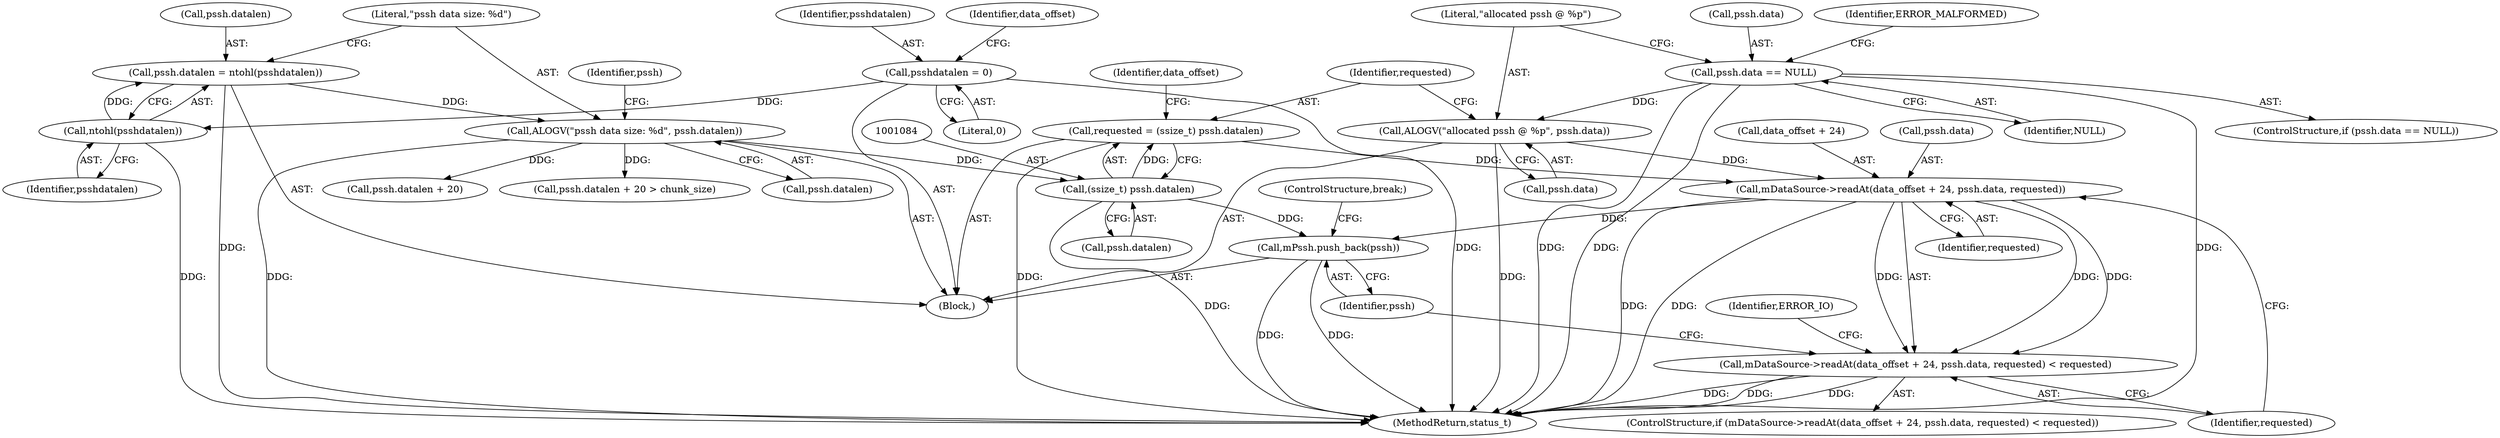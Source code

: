 digraph "0_Android_463a6f807e187828442949d1924e143cf07778c6@API" {
"1001090" [label="(Call,mDataSource->readAt(data_offset + 24, pssh.data, requested))"];
"1001075" [label="(Call,ALOGV(\"allocated pssh @ %p\", pssh.data))"];
"1001067" [label="(Call,pssh.data == NULL)"];
"1001081" [label="(Call,requested = (ssize_t) pssh.datalen)"];
"1001083" [label="(Call,(ssize_t) pssh.datalen)"];
"1001043" [label="(Call,ALOGV(\"pssh data size: %d\", pssh.datalen))"];
"1001037" [label="(Call,pssh.datalen = ntohl(psshdatalen))"];
"1001041" [label="(Call,ntohl(psshdatalen))"];
"1001021" [label="(Call,psshdatalen = 0)"];
"1001089" [label="(Call,mDataSource->readAt(data_offset + 24, pssh.data, requested) < requested)"];
"1001102" [label="(Call,mPssh.push_back(pssh))"];
"1001091" [label="(Call,data_offset + 24)"];
"1001092" [label="(Identifier,data_offset)"];
"1001089" [label="(Call,mDataSource->readAt(data_offset + 24, pssh.data, requested) < requested)"];
"1001104" [label="(ControlStructure,break;)"];
"1000999" [label="(Block,)"];
"1001102" [label="(Call,mPssh.push_back(pssh))"];
"1001041" [label="(Call,ntohl(psshdatalen))"];
"1001103" [label="(Identifier,pssh)"];
"1001082" [label="(Identifier,requested)"];
"1001071" [label="(Identifier,NULL)"];
"1001043" [label="(Call,ALOGV(\"pssh data size: %d\", pssh.datalen))"];
"1001098" [label="(Identifier,requested)"];
"1001021" [label="(Call,psshdatalen = 0)"];
"1001083" [label="(Call,(ssize_t) pssh.datalen)"];
"1001038" [label="(Call,pssh.datalen)"];
"1001044" [label="(Literal,\"pssh data size: %d\")"];
"1001067" [label="(Call,pssh.data == NULL)"];
"1001085" [label="(Call,pssh.datalen)"];
"1001052" [label="(Identifier,pssh)"];
"1001050" [label="(Call,pssh.datalen + 20)"];
"1001090" [label="(Call,mDataSource->readAt(data_offset + 24, pssh.data, requested))"];
"1001097" [label="(Identifier,requested)"];
"1001042" [label="(Identifier,psshdatalen)"];
"1001088" [label="(ControlStructure,if (mDataSource->readAt(data_offset + 24, pssh.data, requested) < requested))"];
"1001075" [label="(Call,ALOGV(\"allocated pssh @ %p\", pssh.data))"];
"1001101" [label="(Identifier,ERROR_IO)"];
"1001094" [label="(Call,pssh.data)"];
"1001023" [label="(Literal,0)"];
"1001077" [label="(Call,pssh.data)"];
"1001028" [label="(Identifier,data_offset)"];
"1001081" [label="(Call,requested = (ssize_t) pssh.datalen)"];
"1001049" [label="(Call,pssh.datalen + 20 > chunk_size)"];
"1001076" [label="(Literal,\"allocated pssh @ %p\")"];
"1001068" [label="(Call,pssh.data)"];
"1002918" [label="(MethodReturn,status_t)"];
"1001074" [label="(Identifier,ERROR_MALFORMED)"];
"1001037" [label="(Call,pssh.datalen = ntohl(psshdatalen))"];
"1001022" [label="(Identifier,psshdatalen)"];
"1001045" [label="(Call,pssh.datalen)"];
"1001066" [label="(ControlStructure,if (pssh.data == NULL))"];
"1001090" -> "1001089"  [label="AST: "];
"1001090" -> "1001097"  [label="CFG: "];
"1001091" -> "1001090"  [label="AST: "];
"1001094" -> "1001090"  [label="AST: "];
"1001097" -> "1001090"  [label="AST: "];
"1001098" -> "1001090"  [label="CFG: "];
"1001090" -> "1002918"  [label="DDG: "];
"1001090" -> "1002918"  [label="DDG: "];
"1001090" -> "1001089"  [label="DDG: "];
"1001090" -> "1001089"  [label="DDG: "];
"1001090" -> "1001089"  [label="DDG: "];
"1001075" -> "1001090"  [label="DDG: "];
"1001081" -> "1001090"  [label="DDG: "];
"1001090" -> "1001102"  [label="DDG: "];
"1001075" -> "1000999"  [label="AST: "];
"1001075" -> "1001077"  [label="CFG: "];
"1001076" -> "1001075"  [label="AST: "];
"1001077" -> "1001075"  [label="AST: "];
"1001082" -> "1001075"  [label="CFG: "];
"1001075" -> "1002918"  [label="DDG: "];
"1001067" -> "1001075"  [label="DDG: "];
"1001067" -> "1001066"  [label="AST: "];
"1001067" -> "1001071"  [label="CFG: "];
"1001068" -> "1001067"  [label="AST: "];
"1001071" -> "1001067"  [label="AST: "];
"1001074" -> "1001067"  [label="CFG: "];
"1001076" -> "1001067"  [label="CFG: "];
"1001067" -> "1002918"  [label="DDG: "];
"1001067" -> "1002918"  [label="DDG: "];
"1001067" -> "1002918"  [label="DDG: "];
"1001081" -> "1000999"  [label="AST: "];
"1001081" -> "1001083"  [label="CFG: "];
"1001082" -> "1001081"  [label="AST: "];
"1001083" -> "1001081"  [label="AST: "];
"1001092" -> "1001081"  [label="CFG: "];
"1001081" -> "1002918"  [label="DDG: "];
"1001083" -> "1001081"  [label="DDG: "];
"1001083" -> "1001085"  [label="CFG: "];
"1001084" -> "1001083"  [label="AST: "];
"1001085" -> "1001083"  [label="AST: "];
"1001083" -> "1002918"  [label="DDG: "];
"1001043" -> "1001083"  [label="DDG: "];
"1001083" -> "1001102"  [label="DDG: "];
"1001043" -> "1000999"  [label="AST: "];
"1001043" -> "1001045"  [label="CFG: "];
"1001044" -> "1001043"  [label="AST: "];
"1001045" -> "1001043"  [label="AST: "];
"1001052" -> "1001043"  [label="CFG: "];
"1001043" -> "1002918"  [label="DDG: "];
"1001037" -> "1001043"  [label="DDG: "];
"1001043" -> "1001049"  [label="DDG: "];
"1001043" -> "1001050"  [label="DDG: "];
"1001037" -> "1000999"  [label="AST: "];
"1001037" -> "1001041"  [label="CFG: "];
"1001038" -> "1001037"  [label="AST: "];
"1001041" -> "1001037"  [label="AST: "];
"1001044" -> "1001037"  [label="CFG: "];
"1001037" -> "1002918"  [label="DDG: "];
"1001041" -> "1001037"  [label="DDG: "];
"1001041" -> "1001042"  [label="CFG: "];
"1001042" -> "1001041"  [label="AST: "];
"1001041" -> "1002918"  [label="DDG: "];
"1001021" -> "1001041"  [label="DDG: "];
"1001021" -> "1000999"  [label="AST: "];
"1001021" -> "1001023"  [label="CFG: "];
"1001022" -> "1001021"  [label="AST: "];
"1001023" -> "1001021"  [label="AST: "];
"1001028" -> "1001021"  [label="CFG: "];
"1001021" -> "1002918"  [label="DDG: "];
"1001089" -> "1001088"  [label="AST: "];
"1001089" -> "1001098"  [label="CFG: "];
"1001098" -> "1001089"  [label="AST: "];
"1001101" -> "1001089"  [label="CFG: "];
"1001103" -> "1001089"  [label="CFG: "];
"1001089" -> "1002918"  [label="DDG: "];
"1001089" -> "1002918"  [label="DDG: "];
"1001089" -> "1002918"  [label="DDG: "];
"1001102" -> "1000999"  [label="AST: "];
"1001102" -> "1001103"  [label="CFG: "];
"1001103" -> "1001102"  [label="AST: "];
"1001104" -> "1001102"  [label="CFG: "];
"1001102" -> "1002918"  [label="DDG: "];
"1001102" -> "1002918"  [label="DDG: "];
}

